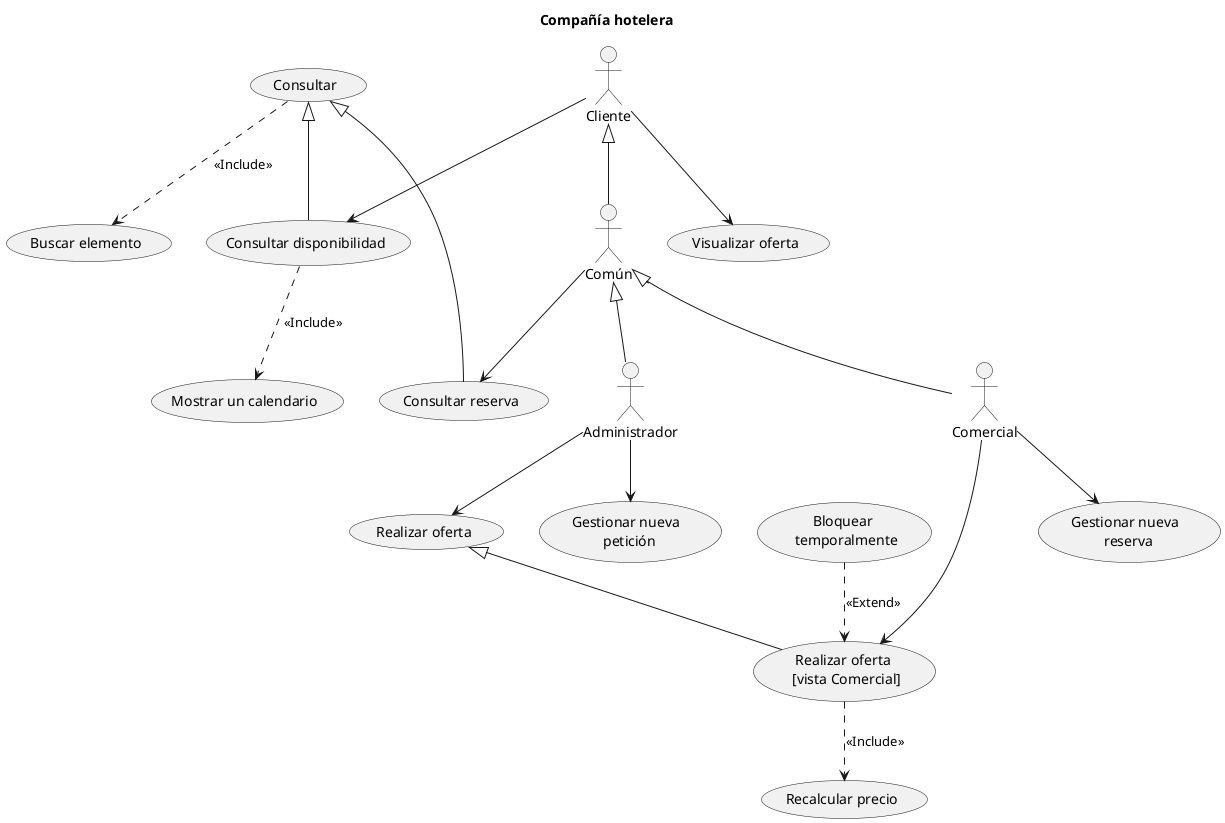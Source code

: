 @startuml compania_hotelera
title Compañía hotelera

:Administrador: as A1
:Cliente: as A2
:Comercial: as A3
:Común: as A4

(Bloquear \n temporalmente) as UC1
(Buscar elemento) as UC2
(Consultar) as UC3
(Consultar disponibilidad) as UC4
(Consultar reserva) as UC5
(Gestionar nueva \n petición) as UC6
(Gestionar nueva \n reserva) as UC7
(Mostrar un calendario) as UC8
(Realizar oferta) as UC9
(Realizar oferta \n [vista Comercial]) as UC10
(Recalcular precio) as UC11
(Visualizar oferta) as UC12

A1 --> UC6
A1 --> UC9
A2 --> UC4
A2 --> UC12
A3 --> UC7
A3 --> UC10
A4 --> UC5

A2 <|-- A4
A4 <|-- A1
A4 <|-- A3
UC3 <|-- UC4
UC3 <|-- UC5
UC9 <|-- UC10

UC1 ..> UC10 : <<Extend>>

UC3 ..> UC2 : <<Include>>
UC4 ..> UC8 : <<Include>>
UC10 ..> UC11 : <<Include>>

@enduml